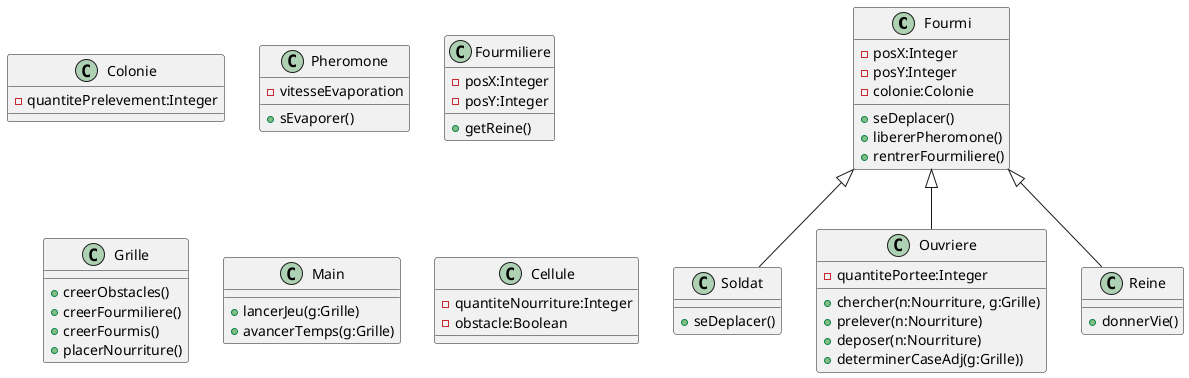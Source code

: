 @startuml
'https://plantuml.com/class-diagram

class Fourmi
{
    +seDeplacer()
    +libererPheromone()
    +rentrerFourmiliere()
    -posX:Integer
    -posY:Integer
    -colonie:Colonie
}

class Colonie
{
    -quantitePrelevement:Integer
}

class Pheromone
{
    -vitesseEvaporation
    +sEvaporer()
}

class Fourmiliere
{
    -posX:Integer
    -posY:Integer
    +getReine()
}

class Soldat extends Fourmi
{
    +seDeplacer()
}

class Ouvriere extends Fourmi
{
    -quantitePortee:Integer
    +chercher(n:Nourriture, g:Grille)
    +prelever(n:Nourriture)
    +deposer(n:Nourriture)
    +determinerCaseAdj(g:Grille))
}

class Reine extends Fourmi
{
    +donnerVie()
}

class Grille
{
    +creerObstacles()
    +creerFourmiliere()
    +creerFourmis()
    +placerNourriture()
}

class Main
{
    +lancerJeu(g:Grille)
    +avancerTemps(g:Grille)
}

class Cellule
{
    -quantiteNourriture:Integer
    -obstacle:Boolean
}


@enduml